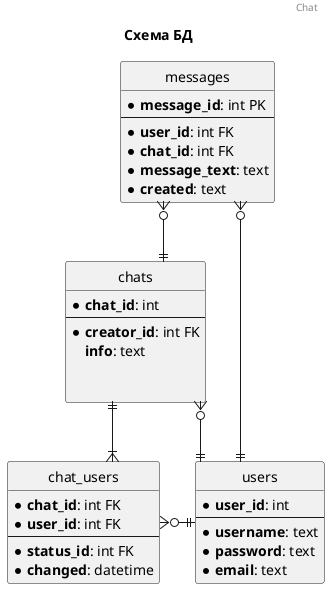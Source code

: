 @startuml

header Chat
title Схема БД

hide circle
skinparam linetype ortho




entity chats{
    * **chat_id**: int
    --
    * **creator_id**: int FK
    **info**: text


}

entity users{
    * **user_id**: int
    --
    * **username**: text
    * **password**: text
    * **email**: text
}

entity chat_users{
    * **chat_id**: int FK
    * **user_id**: int FK
    --
    * **status_id**: int FK
    * **changed**: datetime
}

entity messages{
    * **message_id**: int PK
    --
    * **user_id**: int FK
    * **chat_id**: int FK
    * **message_text**: text
    * **created**: text
}


chats }o--|| users
messages }o-|| users
chat_users }o-|| users
chats ||-|{ chat_users
messages }o--||chats

@enduml


